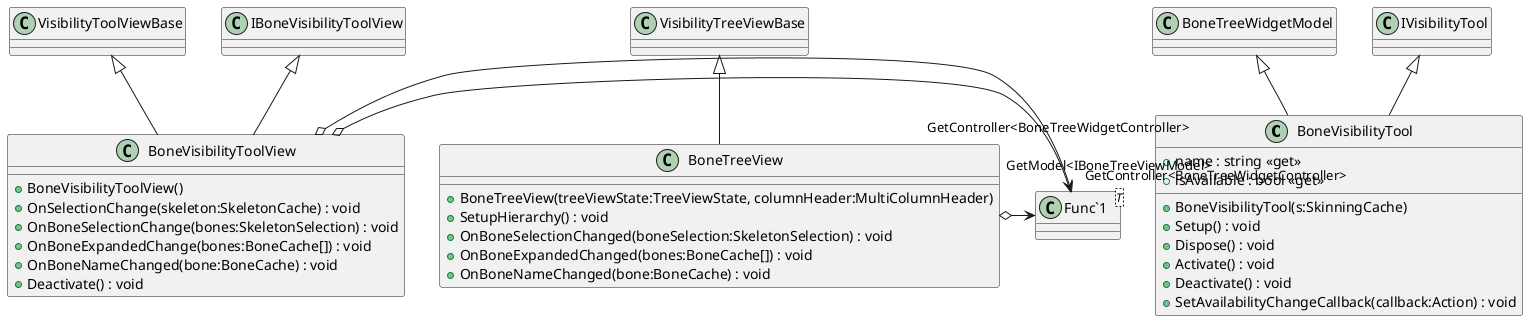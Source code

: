 @startuml
class BoneVisibilityTool {
    + name : string <<get>>
    + isAvailable : bool <<get>>
    + BoneVisibilityTool(s:SkinningCache)
    + Setup() : void
    + Dispose() : void
    + Activate() : void
    + Deactivate() : void
    + SetAvailabilityChangeCallback(callback:Action) : void
}
class BoneVisibilityToolView {
    + BoneVisibilityToolView()
    + OnSelectionChange(skeleton:SkeletonCache) : void
    + OnBoneSelectionChange(bones:SkeletonSelection) : void
    + OnBoneExpandedChange(bones:BoneCache[]) : void
    + OnBoneNameChanged(bone:BoneCache) : void
    + Deactivate() : void
}
class BoneTreeView {
    + BoneTreeView(treeViewState:TreeViewState, columnHeader:MultiColumnHeader)
    + SetupHierarchy() : void
    + OnBoneSelectionChanged(boneSelection:SkeletonSelection) : void
    + OnBoneExpandedChanged(bones:BoneCache[]) : void
    + OnBoneNameChanged(bone:BoneCache) : void
}
class "Func`1"<T> {
}
BoneTreeWidgetModel <|-- BoneVisibilityTool
IVisibilityTool <|-- BoneVisibilityTool
VisibilityToolViewBase <|-- BoneVisibilityToolView
IBoneVisibilityToolView <|-- BoneVisibilityToolView
BoneVisibilityToolView o-> "GetController<BoneTreeWidgetController>" "Func`1"
BoneVisibilityToolView o-> "GetModel<IBoneTreeViewModel>" "Func`1"
VisibilityTreeViewBase <|-- BoneTreeView
BoneTreeView o-> "GetController<BoneTreeWidgetController>" "Func`1"
@enduml
